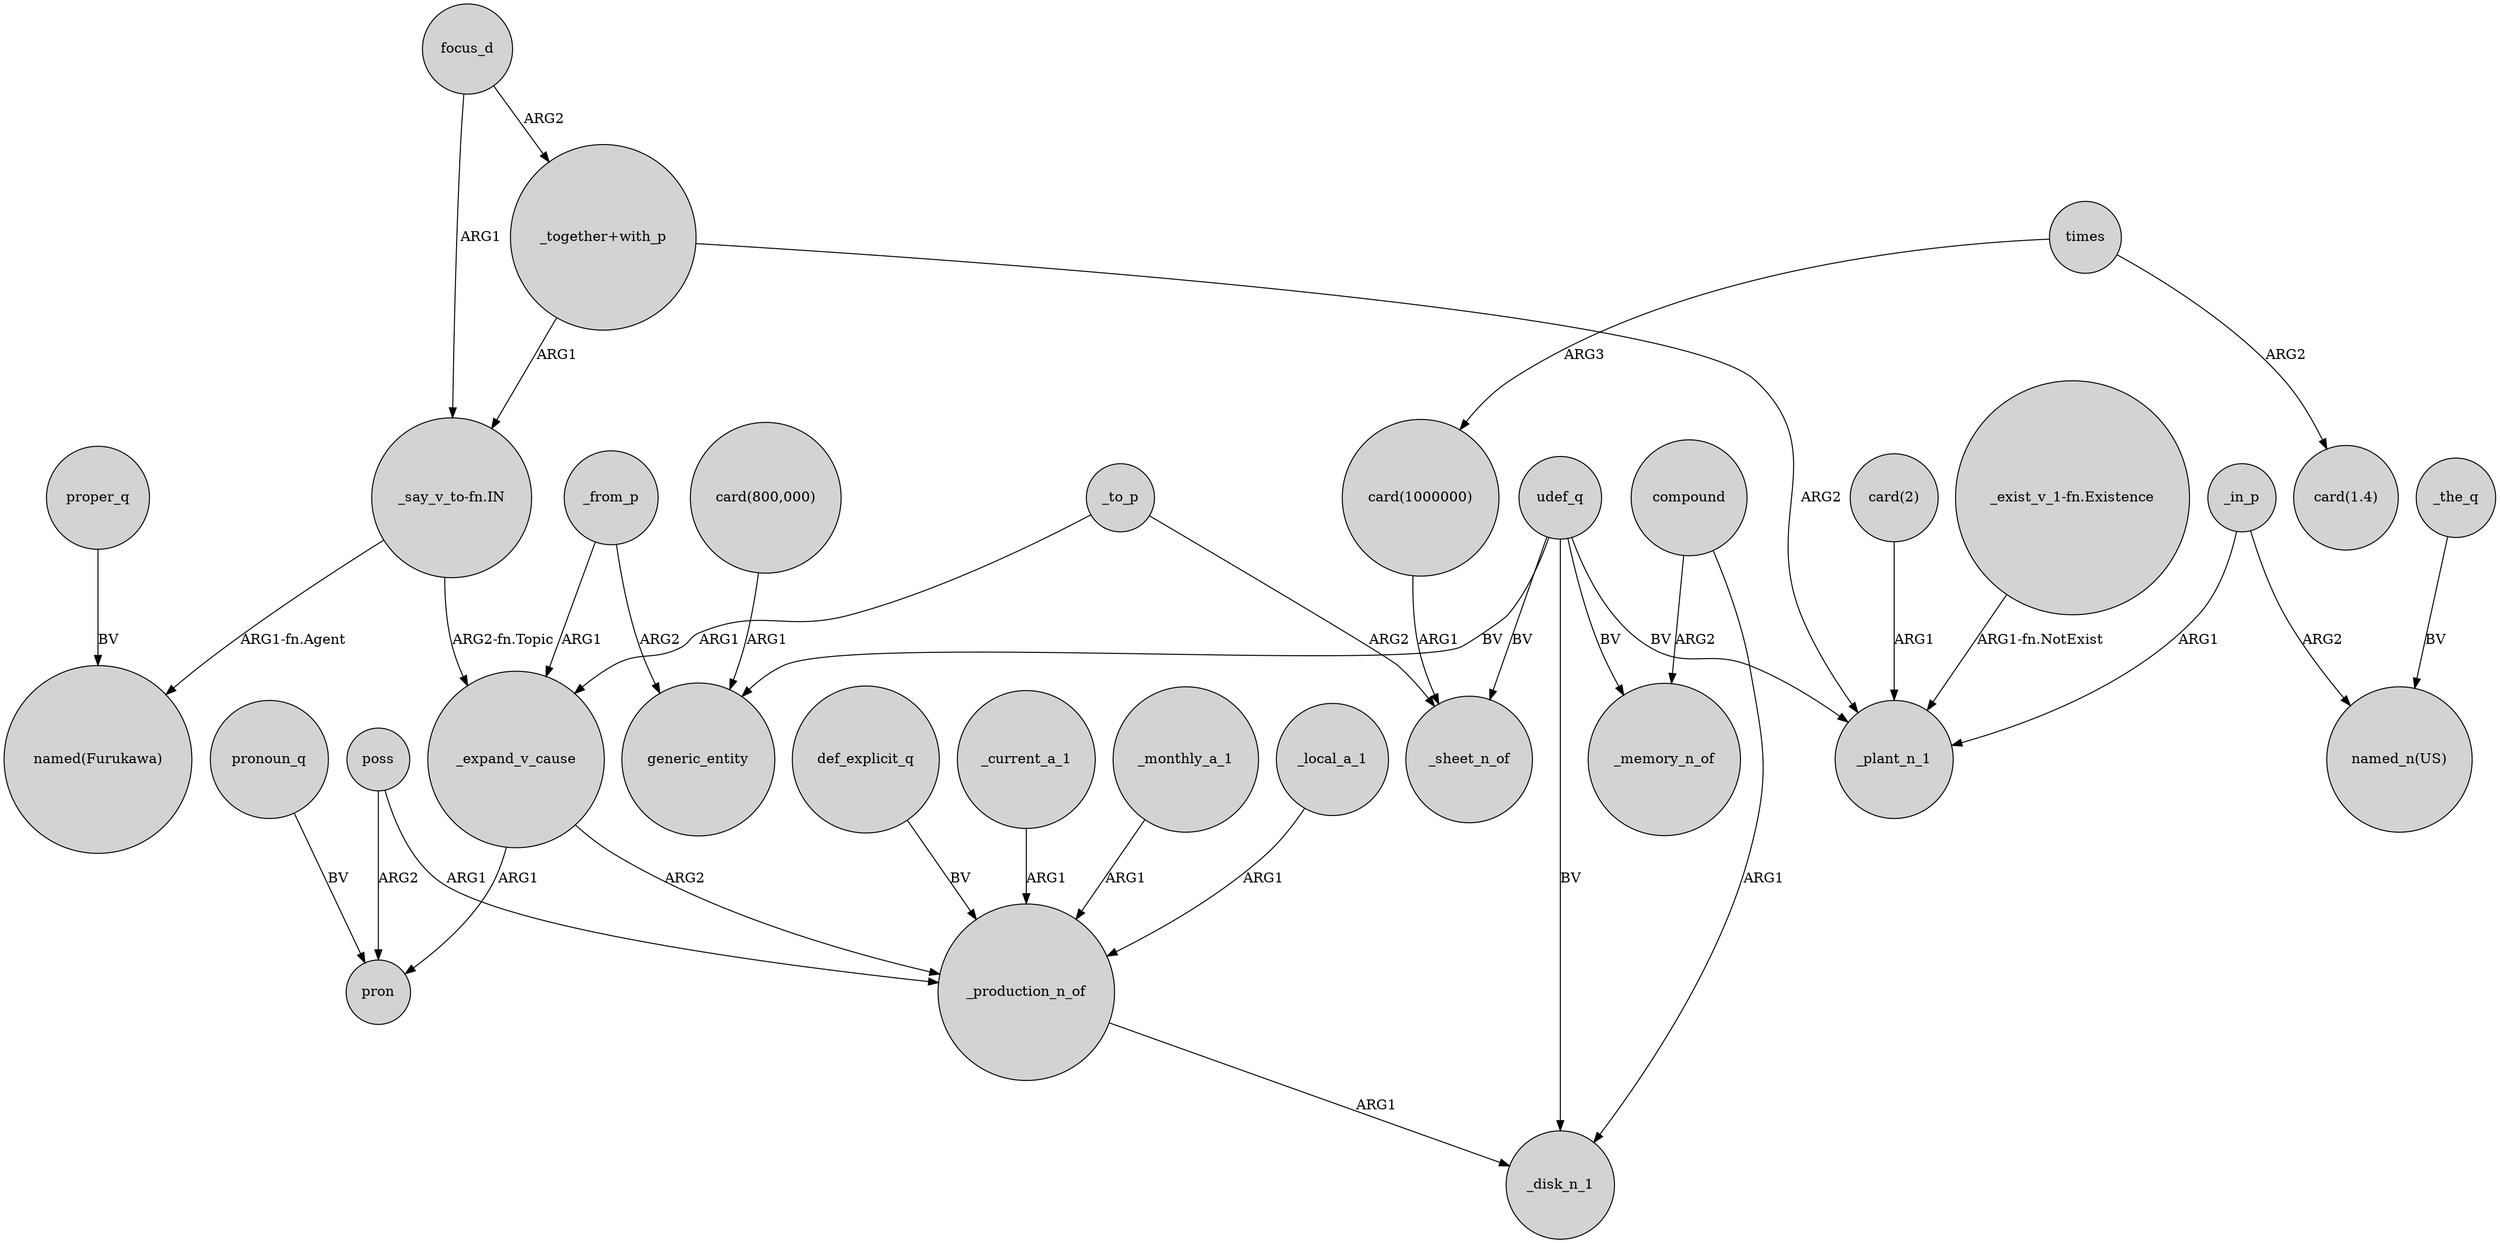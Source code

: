 digraph {
	node [shape=circle style=filled]
	proper_q -> "named(Furukawa)" [label=BV]
	_expand_v_cause -> pron [label=ARG1]
	udef_q -> _sheet_n_of [label=BV]
	udef_q -> generic_entity [label=BV]
	poss -> pron [label=ARG2]
	"card(800,000)" -> generic_entity [label=ARG1]
	_monthly_a_1 -> _production_n_of [label=ARG1]
	_local_a_1 -> _production_n_of [label=ARG1]
	times -> "card(1.4)" [label=ARG2]
	"card(1000000)" -> _sheet_n_of [label=ARG1]
	compound -> _disk_n_1 [label=ARG1]
	_from_p -> generic_entity [label=ARG2]
	_in_p -> "named_n(US)" [label=ARG2]
	compound -> _memory_n_of [label=ARG2]
	udef_q -> _memory_n_of [label=BV]
	_the_q -> "named_n(US)" [label=BV]
	"card(2)" -> _plant_n_1 [label=ARG1]
	pronoun_q -> pron [label=BV]
	_in_p -> _plant_n_1 [label=ARG1]
	focus_d -> "_together+with_p" [label=ARG2]
	def_explicit_q -> _production_n_of [label=BV]
	poss -> _production_n_of [label=ARG1]
	_to_p -> _sheet_n_of [label=ARG2]
	times -> "card(1000000)" [label=ARG3]
	_from_p -> _expand_v_cause [label=ARG1]
	_current_a_1 -> _production_n_of [label=ARG1]
	udef_q -> _plant_n_1 [label=BV]
	"_say_v_to-fn.IN" -> _expand_v_cause [label="ARG2-fn.Topic"]
	"_say_v_to-fn.IN" -> "named(Furukawa)" [label="ARG1-fn.Agent"]
	"_together+with_p" -> "_say_v_to-fn.IN" [label=ARG1]
	_to_p -> _expand_v_cause [label=ARG1]
	udef_q -> _disk_n_1 [label=BV]
	"_together+with_p" -> _plant_n_1 [label=ARG2]
	_production_n_of -> _disk_n_1 [label=ARG1]
	_expand_v_cause -> _production_n_of [label=ARG2]
	focus_d -> "_say_v_to-fn.IN" [label=ARG1]
	"_exist_v_1-fn.Existence" -> _plant_n_1 [label="ARG1-fn.NotExist"]
}
